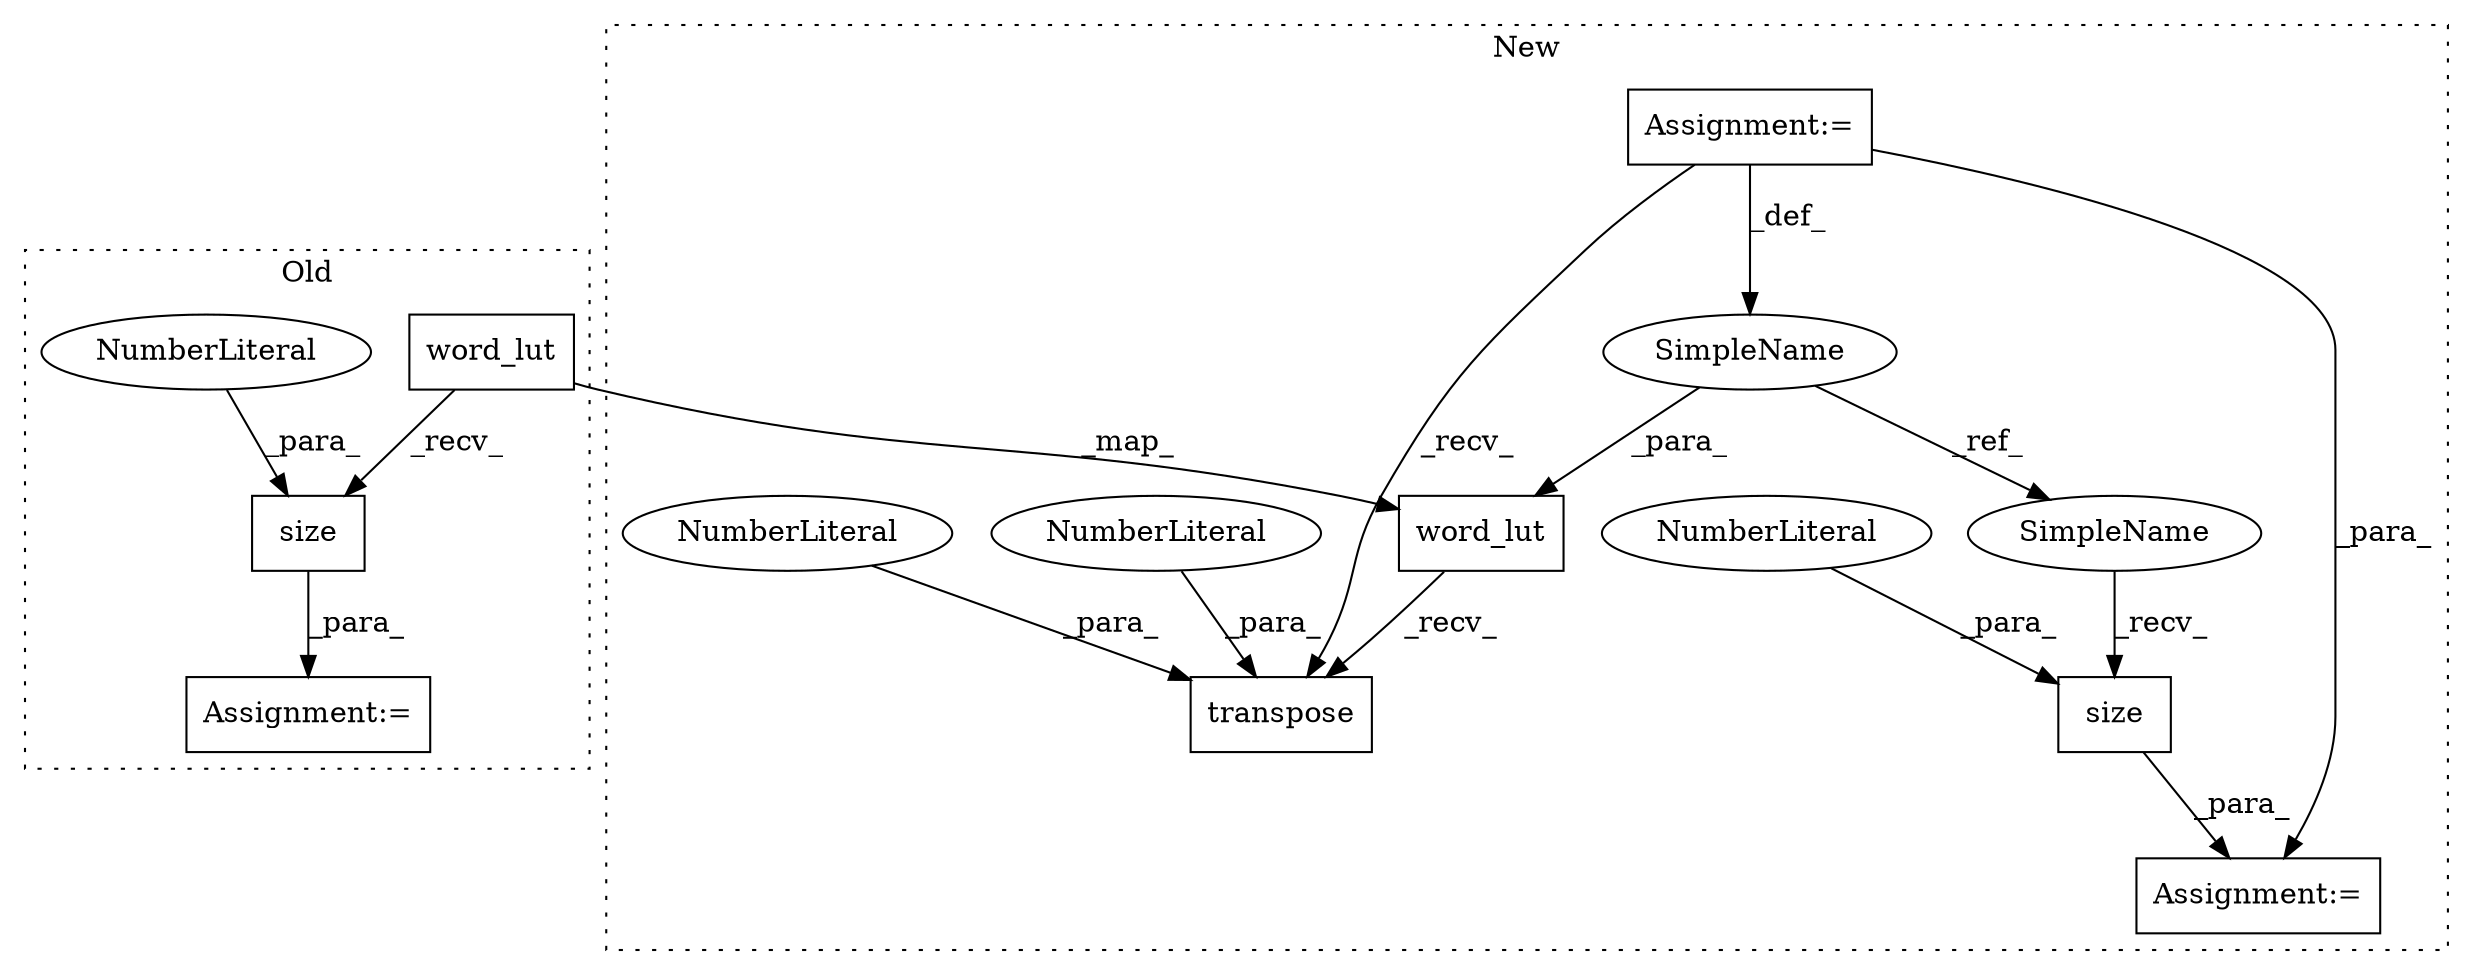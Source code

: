 digraph G {
subgraph cluster0 {
1 [label="word_lut" a="32" s="1078,1092" l="9,1" shape="box"];
6 [label="size" a="32" s="1142,1148" l="5,1" shape="box"];
7 [label="NumberLiteral" a="34" s="1147" l="1" shape="ellipse"];
8 [label="Assignment:=" a="7" s="1137" l="1" shape="box"];
label = "Old";
style="dotted";
}
subgraph cluster1 {
2 [label="word_lut" a="32" s="1123,1137" l="9,1" shape="box"];
3 [label="transpose" a="32" s="1139,1152" l="10,1" shape="box"];
4 [label="NumberLiteral" a="34" s="1151" l="1" shape="ellipse"];
5 [label="NumberLiteral" a="34" s="1149" l="1" shape="ellipse"];
9 [label="Assignment:=" a="7" s="969" l="5" shape="box"];
10 [label="size" a="32" s="1101,1107" l="5,1" shape="box"];
11 [label="NumberLiteral" a="34" s="1106" l="1" shape="ellipse"];
12 [label="SimpleName" a="42" s="969" l="5" shape="ellipse"];
13 [label="Assignment:=" a="7" s="1094" l="1" shape="box"];
14 [label="SimpleName" a="42" s="1095" l="5" shape="ellipse"];
label = "New";
style="dotted";
}
1 -> 2 [label="_map_"];
1 -> 6 [label="_recv_"];
2 -> 3 [label="_recv_"];
4 -> 3 [label="_para_"];
5 -> 3 [label="_para_"];
6 -> 8 [label="_para_"];
7 -> 6 [label="_para_"];
9 -> 12 [label="_def_"];
9 -> 3 [label="_recv_"];
9 -> 13 [label="_para_"];
10 -> 13 [label="_para_"];
11 -> 10 [label="_para_"];
12 -> 2 [label="_para_"];
12 -> 14 [label="_ref_"];
14 -> 10 [label="_recv_"];
}
